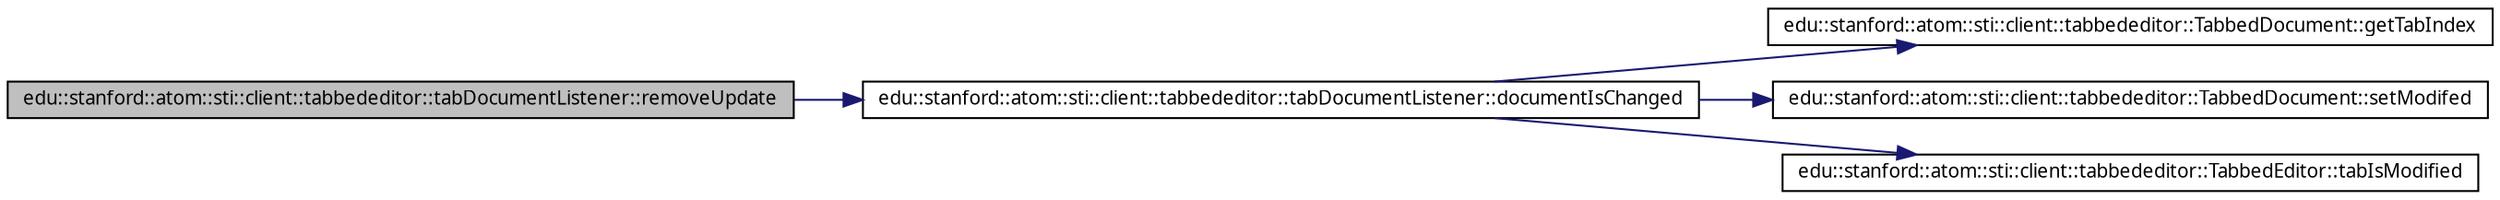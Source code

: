 digraph G
{
  edge [fontname="FreeSans.ttf",fontsize=10,labelfontname="FreeSans.ttf",labelfontsize=10];
  node [fontname="FreeSans.ttf",fontsize=10,shape=record];
  rankdir=LR;
  Node1 [label="edu::stanford::atom::sti::client::tabbededitor::tabDocumentListener::removeUpdate",height=0.2,width=0.4,color="black", fillcolor="grey75", style="filled" fontcolor="black"];
  Node1 -> Node2 [color="midnightblue",fontsize=10,style="solid",fontname="FreeSans.ttf"];
  Node2 [label="edu::stanford::atom::sti::client::tabbededitor::tabDocumentListener::documentIsChanged",height=0.2,width=0.4,color="black", fillcolor="white", style="filled",URL="$classedu_1_1stanford_1_1atom_1_1sti_1_1client_1_1tabbededitor_1_1tabDocumentListener.html#93ade9cf82a78e1fd947f5ab85b2606b"];
  Node2 -> Node3 [color="midnightblue",fontsize=10,style="solid",fontname="FreeSans.ttf"];
  Node3 [label="edu::stanford::atom::sti::client::tabbededitor::TabbedDocument::getTabIndex",height=0.2,width=0.4,color="black", fillcolor="white", style="filled",URL="$classedu_1_1stanford_1_1atom_1_1sti_1_1client_1_1tabbededitor_1_1TabbedDocument.html#fd173031edbd84395393cd69cd6874d9"];
  Node2 -> Node4 [color="midnightblue",fontsize=10,style="solid",fontname="FreeSans.ttf"];
  Node4 [label="edu::stanford::atom::sti::client::tabbededitor::TabbedDocument::setModifed",height=0.2,width=0.4,color="black", fillcolor="white", style="filled",URL="$classedu_1_1stanford_1_1atom_1_1sti_1_1client_1_1tabbededitor_1_1TabbedDocument.html#4767459be0b649ba91d789603dfdbc6c"];
  Node2 -> Node5 [color="midnightblue",fontsize=10,style="solid",fontname="FreeSans.ttf"];
  Node5 [label="edu::stanford::atom::sti::client::tabbededitor::TabbedEditor::tabIsModified",height=0.2,width=0.4,color="black", fillcolor="white", style="filled",URL="$classedu_1_1stanford_1_1atom_1_1sti_1_1client_1_1tabbededitor_1_1TabbedEditor.html#bfc58238b0749dd80a52b76a2752ac30"];
}

